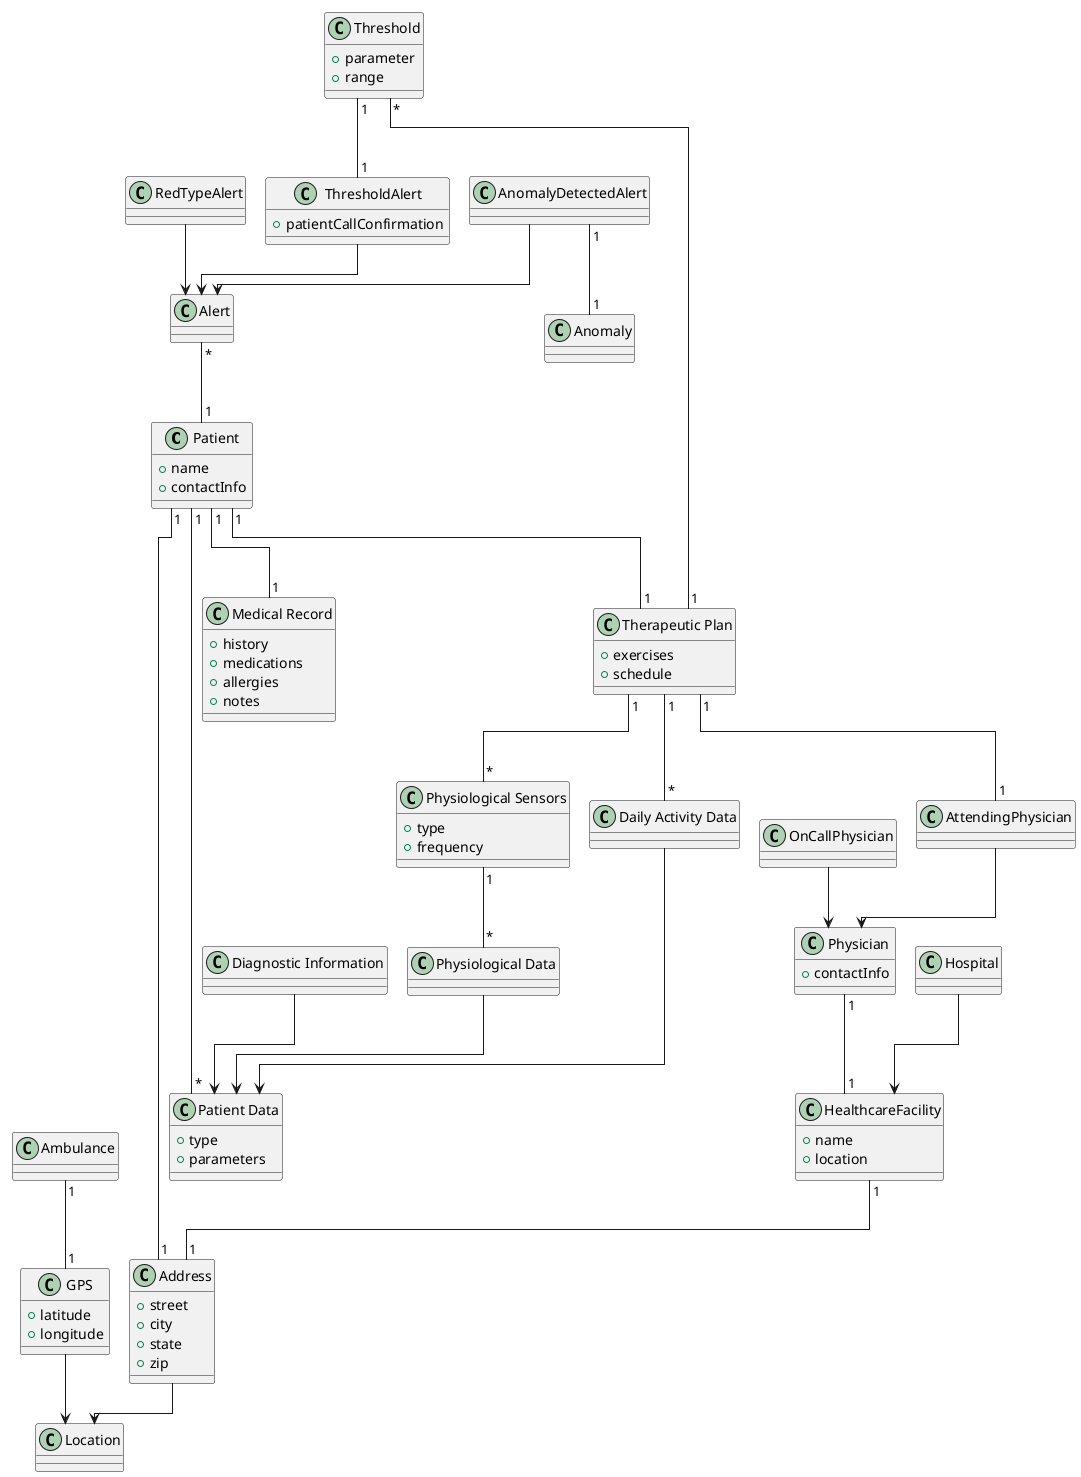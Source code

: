 @startuml data_diagram
!pragma layout elk 
' Class diagram for the problem architecture (WHAT)

class Patient {
  +name
  +contactInfo
}

class "Medical Record" as MedicalRecord {
  +history
  +medications
  +allergies
  +notes
}

class "Therapeutic Plan" as TherapeuticPlan {
  +exercises
  +schedule
}

class "Patient Data" as PatientData {
  +type
  +parameters
}

class "Diagnostic Information" as DiagnosticInformation {}

class "Physiological Data" as PhysiologicalData {}

class "Daily Activity Data" as DailyActivityData {}

class Physician {
  +contactInfo
}

class AttendingPhysician {}

class OnCallPhysician {}

class HealthcareFacility {
  +name
  +location
}

class Hospital {}

class Ambulance {}

class Alert {}

class RedTypeAlert {}

class AnomalyDetectedAlert {}

class ThresholdAlert {
  + patientCallConfirmation
}

RedTypeAlert --> Alert
AnomalyDetectedAlert --> Alert
ThresholdAlert --> Alert

class Anomaly {}


class Location {}

class Address {
  +street
  +city
  +state
  +zip
}

class GPS {
  +latitude
  +longitude
}

class "Physiological Sensors" as PhysiologicalSensors {
  +type
  +frequency
}

class Threshold {
  +parameter
  +range
}

Threshold "*" -- "1" TherapeuticPlan
TherapeuticPlan "1" -- "*" DailyActivityData
TherapeuticPlan "1" -- "*" PhysiologicalSensors
PhysiologicalSensors "1" -- "*" PhysiologicalData

Address --> Location
GPS --> Location

HealthcareFacility "1" -- "1" Address
Ambulance "1" -- "1" GPS
Patient "1" -- "1" Address

AnomalyDetectedAlert "1" -- "1" Anomaly

' Relationships
Patient "1" -- "1" MedicalRecord
Patient "1" -- "1" TherapeuticPlan
Patient "1" -- "*" PatientData

TherapeuticPlan "1" -- "1" AttendingPhysician

Hospital --> HealthcareFacility

Physician "1" -- "1" HealthcareFacility

AttendingPhysician --> Physician
OnCallPhysician --> Physician

PhysiologicalData --> PatientData
DailyActivityData --> PatientData
DiagnosticInformation --> PatientData

Alert "*" -- "1" Patient

Threshold "1" -- "1" ThresholdAlert


@enduml
